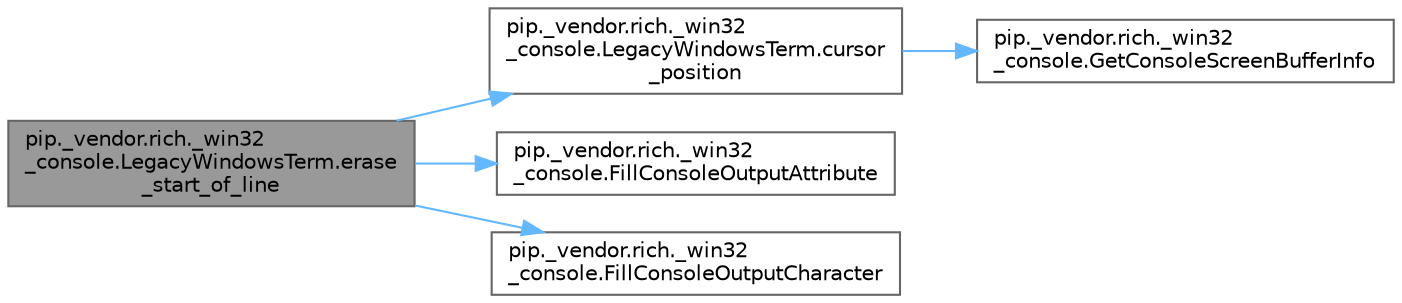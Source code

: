 digraph "pip._vendor.rich._win32_console.LegacyWindowsTerm.erase_start_of_line"
{
 // LATEX_PDF_SIZE
  bgcolor="transparent";
  edge [fontname=Helvetica,fontsize=10,labelfontname=Helvetica,labelfontsize=10];
  node [fontname=Helvetica,fontsize=10,shape=box,height=0.2,width=0.4];
  rankdir="LR";
  Node1 [id="Node000001",label="pip._vendor.rich._win32\l_console.LegacyWindowsTerm.erase\l_start_of_line",height=0.2,width=0.4,color="gray40", fillcolor="grey60", style="filled", fontcolor="black",tooltip=" "];
  Node1 -> Node2 [id="edge1_Node000001_Node000002",color="steelblue1",style="solid",tooltip=" "];
  Node2 [id="Node000002",label="pip._vendor.rich._win32\l_console.LegacyWindowsTerm.cursor\l_position",height=0.2,width=0.4,color="grey40", fillcolor="white", style="filled",URL="$classpip_1_1__vendor_1_1rich_1_1__win32__console_1_1_legacy_windows_term.html#a0daa39872dd91b6a2e2f4b20208ffe7b",tooltip=" "];
  Node2 -> Node3 [id="edge2_Node000002_Node000003",color="steelblue1",style="solid",tooltip=" "];
  Node3 [id="Node000003",label="pip._vendor.rich._win32\l_console.GetConsoleScreenBufferInfo",height=0.2,width=0.4,color="grey40", fillcolor="white", style="filled",URL="$namespacepip_1_1__vendor_1_1rich_1_1__win32__console.html#a2e303c080ae8faca39ad12f1b562f503",tooltip=" "];
  Node1 -> Node4 [id="edge3_Node000001_Node000004",color="steelblue1",style="solid",tooltip=" "];
  Node4 [id="Node000004",label="pip._vendor.rich._win32\l_console.FillConsoleOutputAttribute",height=0.2,width=0.4,color="grey40", fillcolor="white", style="filled",URL="$namespacepip_1_1__vendor_1_1rich_1_1__win32__console.html#a012f4460a63005b43af130f90f8ab7a5",tooltip=" "];
  Node1 -> Node5 [id="edge4_Node000001_Node000005",color="steelblue1",style="solid",tooltip=" "];
  Node5 [id="Node000005",label="pip._vendor.rich._win32\l_console.FillConsoleOutputCharacter",height=0.2,width=0.4,color="grey40", fillcolor="white", style="filled",URL="$namespacepip_1_1__vendor_1_1rich_1_1__win32__console.html#a93210ca5159c8db77a3a9623b62ef36f",tooltip=" "];
}
